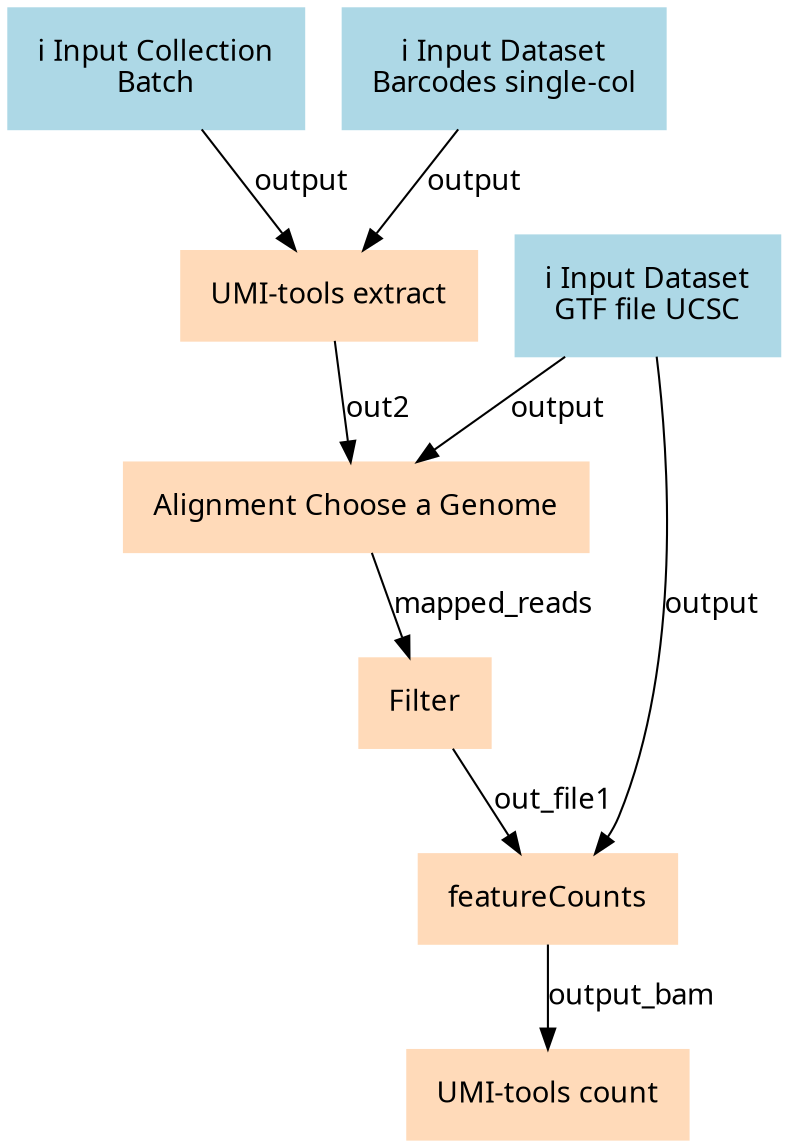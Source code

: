 digraph main {
  node [fontname="Atkinson Hyperlegible", shape=box, color=white,style=filled,color=peachpuff,margin="0.2,0.2"];
  edge [fontname="Atkinson Hyperlegible"];
  0[color=lightblue,label="ℹ️ Input Collection\nBatch"]
  1[color=lightblue,label="ℹ️ Input Dataset\nBarcodes single-col"]
  2[color=lightblue,label="ℹ️ Input Dataset\nGTF file UCSC"]
  3[label="UMI-tools extract"]
  1 -> 3 [label="output"]
  0 -> 3 [label="output"]
  4[label="Alignment Choose a Genome"]
  2 -> 4 [label="output"]
  3 -> 4 [label="out2"]
  5[label="Filter"]
  4 -> 5 [label="mapped_reads"]
  6[label="featureCounts"]
  5 -> 6 [label="out_file1"]
  2 -> 6 [label="output"]
  7[label="UMI-tools count"]
  6 -> 7 [label="output_bam"]
}